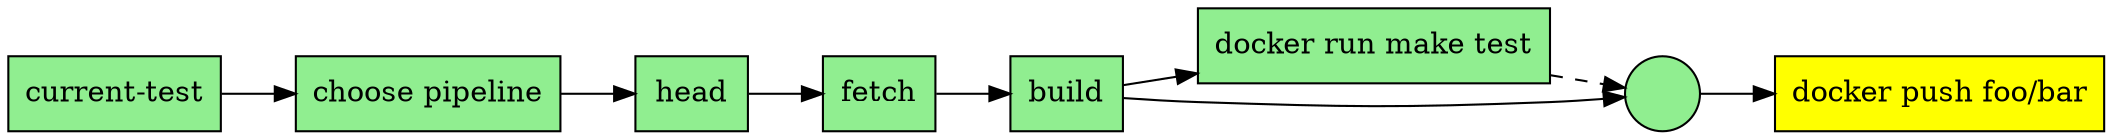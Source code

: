 digraph pipeline {
  node [shape="box"]
  rankdir=LR
  n2 [label="current-test",fillcolor="#90ee90",style="filled"]
  n1 [label="choose pipeline",fillcolor="#90ee90",style="filled"]
  n7 [label="head",fillcolor="#90ee90",style="filled"]
  n6 [label="fetch",fillcolor="#90ee90",style="filled"]
  n5 [label="build",fillcolor="#90ee90",style="filled"]
  n4 [label="docker run make test",fillcolor="#90ee90",style="filled"]
  n3 [label="",fillcolor="#90ee90",style="filled",shape="circle"]
  n0 [label="docker push foo/bar",fillcolor="#ffff00",style="filled"]
  n3 -> n0
  n5 -> n3
  n4 -> n3 [style="dashed"]
  n5 -> n4
  n6 -> n5
  n7 -> n6
  n1 -> n7
  n2 -> n1
  }
